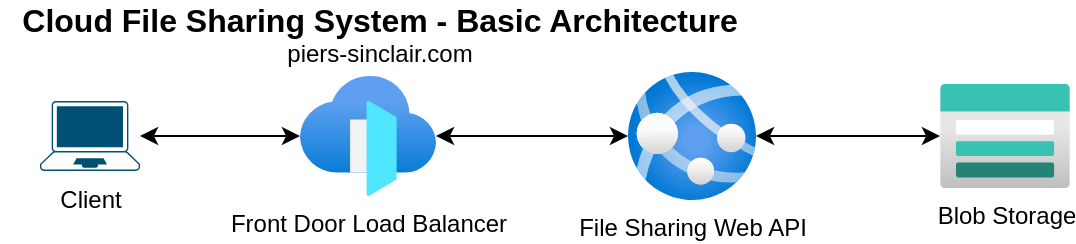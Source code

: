 <mxfile>
    <diagram id="luyTccmV0bs7PwRlDScu" name="Page-1">
        <mxGraphModel dx="1044" dy="387" grid="1" gridSize="10" guides="1" tooltips="1" connect="1" arrows="1" fold="1" page="1" pageScale="1" pageWidth="850" pageHeight="1100" math="0" shadow="0">
            <root>
                <mxCell id="0"/>
                <mxCell id="1" parent="0"/>
                <mxCell id="7" value="" style="edgeStyle=none;html=1;startArrow=classic;startFill=1;" parent="1" source="2" target="3" edge="1">
                    <mxGeometry relative="1" as="geometry"/>
                </mxCell>
                <mxCell id="2" value="File Sharing Web API" style="aspect=fixed;html=1;points=[];align=center;image;fontSize=12;image=img/lib/azure2/app_services/App_Services.svg;" parent="1" vertex="1">
                    <mxGeometry x="414" y="164" width="64" height="64" as="geometry"/>
                </mxCell>
                <mxCell id="3" value="Blob Storage" style="aspect=fixed;html=1;points=[];align=center;image;fontSize=12;image=img/lib/azure2/storage/Storage_Accounts.svg;" parent="1" vertex="1">
                    <mxGeometry x="570" y="170" width="65" height="52" as="geometry"/>
                </mxCell>
                <mxCell id="6" value="" style="edgeStyle=none;html=1;startArrow=classic;startFill=1;" parent="1" source="5" target="2" edge="1">
                    <mxGeometry relative="1" as="geometry"/>
                </mxCell>
                <mxCell id="5" value="Front Door Load Balancer" style="aspect=fixed;html=1;points=[];align=center;image;fontSize=12;image=img/lib/azure2/networking/Front_Doors.svg;" parent="1" vertex="1">
                    <mxGeometry x="250" y="166" width="68" height="60" as="geometry"/>
                </mxCell>
                <mxCell id="9" value="" style="edgeStyle=none;html=1;startArrow=classic;startFill=1;" parent="1" source="8" target="5" edge="1">
                    <mxGeometry relative="1" as="geometry"/>
                </mxCell>
                <mxCell id="8" value="Client" style="points=[[0.13,0.02,0],[0.5,0,0],[0.87,0.02,0],[0.885,0.4,0],[0.985,0.985,0],[0.5,1,0],[0.015,0.985,0],[0.115,0.4,0]];verticalLabelPosition=bottom;sketch=0;html=1;verticalAlign=top;aspect=fixed;align=center;pointerEvents=1;shape=mxgraph.cisco19.laptop;fillColor=#005073;strokeColor=none;" parent="1" vertex="1">
                    <mxGeometry x="120" y="178.5" width="50" height="35" as="geometry"/>
                </mxCell>
                <mxCell id="10" value="&lt;font style=&quot;font-size: 16px;&quot;&gt;&lt;b&gt;Cloud File Sharing System - Basic Architecture&lt;br&gt;&lt;/b&gt;&lt;/font&gt;piers-sinclair.com" style="text;html=1;strokeColor=none;fillColor=none;align=center;verticalAlign=middle;whiteSpace=wrap;rounded=0;" parent="1" vertex="1">
                    <mxGeometry x="100" y="130" width="380" height="30" as="geometry"/>
                </mxCell>
            </root>
        </mxGraphModel>
    </diagram>
</mxfile>